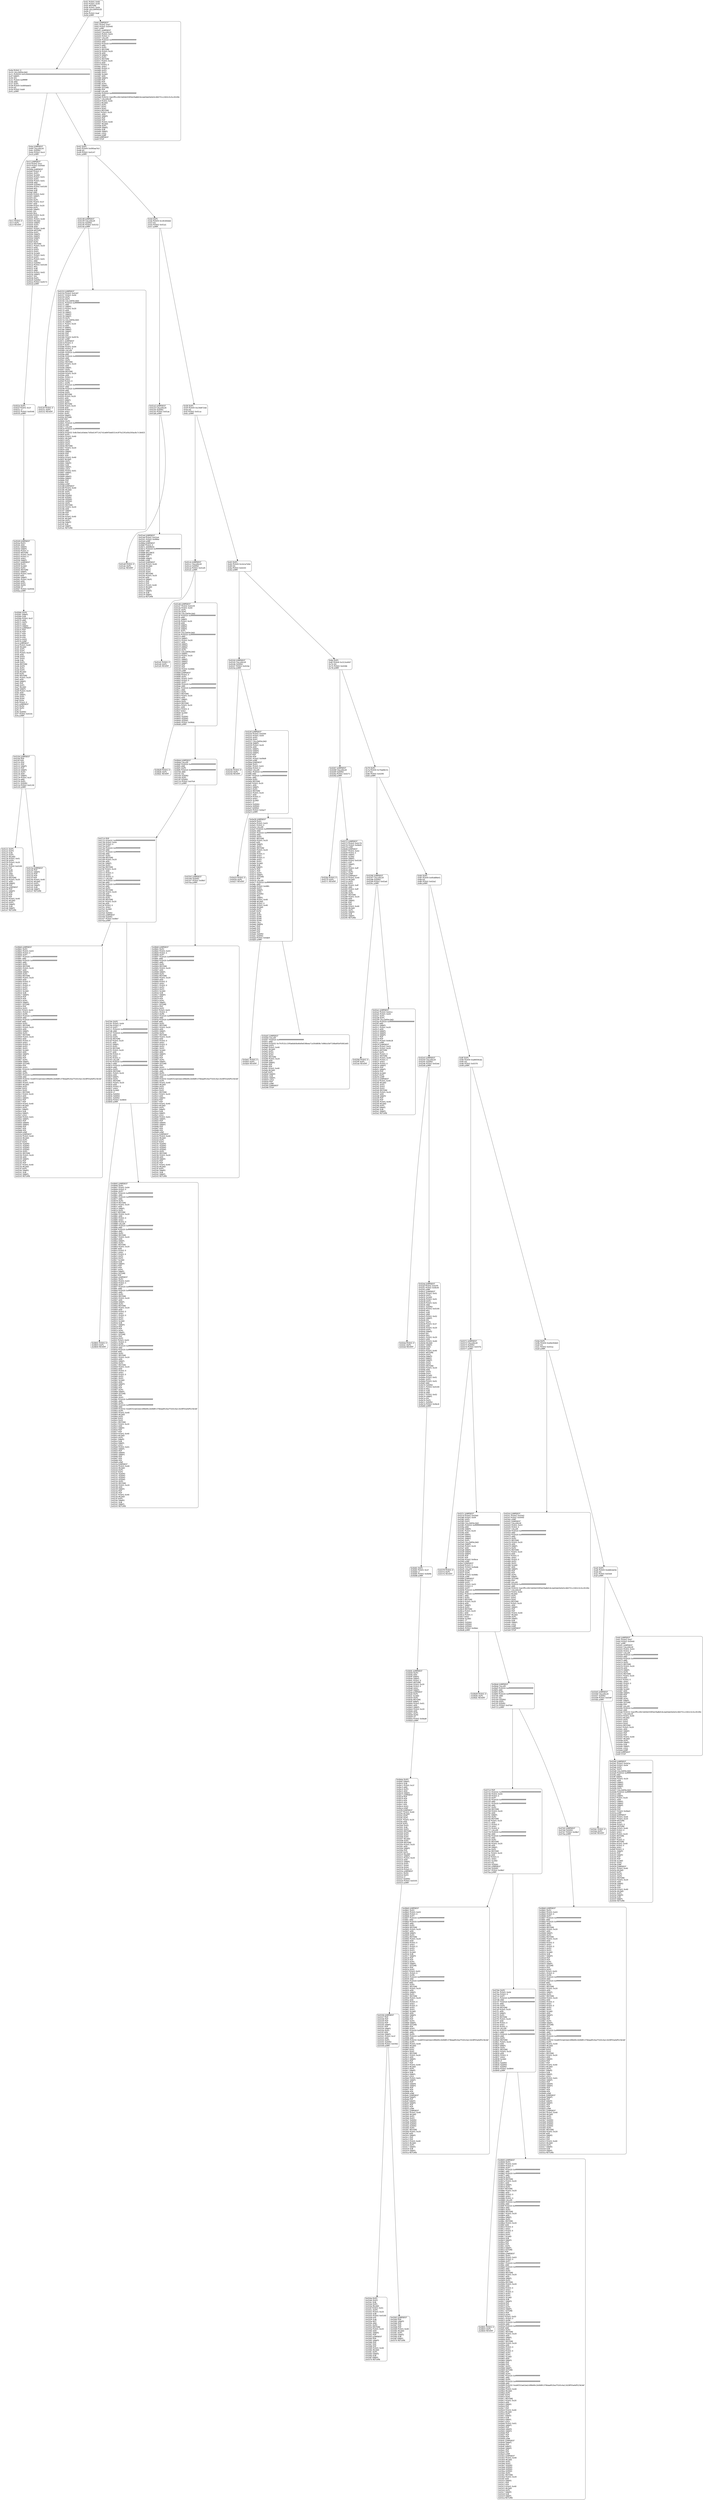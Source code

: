 digraph G {
    node [shape=box, style="rounded", fontname="Helvetica"];
    edge [fontname="Helvetica"];
    0 [ label = "0x01 PUSH1 0x60\l0x03 PUSH1 0x40\l0x05 MSTORE \l0x06 PUSH1 0x04\l0x08 CALLDATASIZE \l0x09 LT \l0x0a PUSH2 0xaf\l0x0d JUMPI \l" ]
    1 [ label = "0x0e PUSH1 0\l0x10 CALLDATALOAD \l0x11 PUSH29 0x0100000000000000000000000000000000000000000000000000000000\l0x2f SWAP1 \l0x30 DIV \l0x31 PUSH4 0xffffffff\l0x36 AND \l0x37 DUP1 \l0x38 PUSH4 0x06fdde03\l0x3d EQ \l0x3e PUSH2 0xb9\l0x41 JUMPI \l" ]
    2 [ label = "0xba JUMPDEST \l0xbb CALLVALUE \l0xbc ISZERO \l0xbd PUSH2 0xc4\l0xc0 JUMPI \l" ]
    3 [ label = "0xc1 PUSH1 0\l0xc3 DUP1 \l0xc4 REVERT \l" ]
    4 [ label = "0xc5 JUMPDEST \l0xc6 PUSH2 0xcc\l0xc9 PUSH2 0x04dd\l0xcc JUMP \l0x04de JUMPDEST \l0x04df PUSH1 0\l0x04e1 DUP1 \l0x04e2 SLOAD \l0x04e3 PUSH1 0x01\l0x04e5 DUP2 \l0x04e6 PUSH1 0x01\l0x04e8 AND \l0x04e9 ISZERO \l0x04ea PUSH2 0x0100\l0x04ed MUL \l0x04ee SUB \l0x04ef AND \l0x04f0 PUSH1 0x02\l0x04f2 SWAP1 \l0x04f3 DIV \l0x04f4 DUP1 \l0x04f5 PUSH1 0x1f\l0x04f7 ADD \l0x04f8 PUSH1 0x20\l0x04fa DUP1 \l0x04fb SWAP2 \l0x04fc DIV \l0x04fd MUL \l0x04fe PUSH1 0x20\l0x0500 ADD \l0x0501 PUSH1 0x40\l0x0503 MLOAD \l0x0504 SWAP1 \l0x0505 DUP2 \l0x0506 ADD \l0x0507 PUSH1 0x40\l0x0509 MSTORE \l0x050a DUP1 \l0x050b SWAP3 \l0x050c SWAP2 \l0x050d SWAP1 \l0x050e DUP2 \l0x050f DUP2 \l0x0510 MSTORE \l0x0511 PUSH1 0x20\l0x0513 ADD \l0x0514 DUP3 \l0x0515 DUP1 \l0x0516 SLOAD \l0x0517 PUSH1 0x01\l0x0519 DUP2 \l0x051a PUSH1 0x01\l0x051c AND \l0x051d ISZERO \l0x051e PUSH2 0x0100\l0x0521 MUL \l0x0522 SUB \l0x0523 AND \l0x0524 PUSH1 0x02\l0x0526 SWAP1 \l0x0527 DIV \l0x0528 DUP1 \l0x0529 ISZERO \l0x052a PUSH2 0x0573\l0x052d JUMPI \l" ]
    5 [ label = "0x052e DUP1 \l0x052f PUSH1 0x1f\l0x0531 LT \l0x0532 PUSH2 0x0548\l0x0535 JUMPI \l" ]
    6 [ label = "0x0549 JUMPDEST \l0x054a DUP3 \l0x054b ADD \l0x054c SWAP2 \l0x054d SWAP1 \l0x054e PUSH1 0\l0x0550 MSTORE \l0x0551 PUSH1 0x20\l0x0553 PUSH1 0\l0x0555 SHA3 \l0x0556 SWAP1 \l0x0557 JUMPDEST \l0x0558 DUP2 \l0x0559 SLOAD \l0x055a DUP2 \l0x055b MSTORE \l0x055c SWAP1 \l0x055d PUSH1 0x01\l0x055f ADD \l0x0560 SWAP1 \l0x0561 PUSH1 0x20\l0x0563 ADD \l0x0564 DUP1 \l0x0565 DUP4 \l0x0566 GT \l0x0567 PUSH2 0x0556\l0x056a JUMPI \l" ]
    7 [ label = "0x056b DUP3 \l0x056c SWAP1 \l0x056d SUB \l0x056e PUSH1 0x1f\l0x0570 AND \l0x0571 DUP3 \l0x0572 ADD \l0x0573 SWAP2 \l0x0574 JUMPDEST \l0x0575 POP \l0x0576 POP \l0x0577 POP \l0x0578 POP \l0x0579 POP \l0x057a DUP2 \l0x057b JUMP \l0xcd JUMPDEST \l0xce PUSH1 0x40\l0xd0 MLOAD \l0xd1 DUP1 \l0xd2 DUP1 \l0xd3 PUSH1 0x20\l0xd5 ADD \l0xd6 DUP3 \l0xd7 DUP2 \l0xd8 SUB \l0xd9 DUP3 \l0xda MSTORE \l0xdb DUP4 \l0xdc DUP2 \l0xdd DUP2 \l0xde MLOAD \l0xdf DUP2 \l0xe0 MSTORE \l0xe1 PUSH1 0x20\l0xe3 ADD \l0xe4 SWAP2 \l0xe5 POP \l0xe6 DUP1 \l0xe7 MLOAD \l0xe8 SWAP1 \l0xe9 PUSH1 0x20\l0xeb ADD \l0xec SWAP1 \l0xed DUP1 \l0xee DUP4 \l0xef DUP4 \l0xf0 PUSH1 0\l0xf2 JUMPDEST \l0xf3 DUP4 \l0xf4 DUP2 \l0xf5 LT \l0xf6 ISZERO \l0xf7 PUSH2 0x010c\l0xfa JUMPI \l" ]
    8 [ label = "0x010d JUMPDEST \l0x010e POP \l0x010f POP \l0x0110 POP \l0x0111 POP \l0x0112 SWAP1 \l0x0113 POP \l0x0114 SWAP1 \l0x0115 DUP2 \l0x0116 ADD \l0x0117 SWAP1 \l0x0118 PUSH1 0x1f\l0x011a AND \l0x011b DUP1 \l0x011c ISZERO \l0x011d PUSH2 0x0139\l0x0120 JUMPI \l" ]
    9 [ label = "0x0121 DUP1 \l0x0122 DUP3 \l0x0123 SUB \l0x0124 DUP1 \l0x0125 MLOAD \l0x0126 PUSH1 0x01\l0x0128 DUP4 \l0x0129 PUSH1 0x20\l0x012b SUB \l0x012c PUSH2 0x0100\l0x012f EXP \l0x0130 SUB \l0x0131 NOT \l0x0132 AND \l0x0133 DUP2 \l0x0134 MSTORE \l0x0135 PUSH1 0x20\l0x0137 ADD \l0x0138 SWAP2 \l0x0139 POP \l0x013a JUMPDEST \l0x013b POP \l0x013c SWAP3 \l0x013d POP \l0x013e POP \l0x013f POP \l0x0140 PUSH1 0x40\l0x0142 MLOAD \l0x0143 DUP1 \l0x0144 SWAP2 \l0x0145 SUB \l0x0146 SWAP1 \l0x0147 RETURN \l" ]
    10 [ label = "0x013a JUMPDEST \l0x013b POP \l0x013c SWAP3 \l0x013d POP \l0x013e POP \l0x013f POP \l0x0140 PUSH1 0x40\l0x0142 MLOAD \l0x0143 DUP1 \l0x0144 SWAP2 \l0x0145 SUB \l0x0146 SWAP1 \l0x0147 RETURN \l" ]
    11 [ label = "0x42 DUP1 \l0x43 PUSH4 0x095ea7b3\l0x48 EQ \l0x49 PUSH2 0x0147\l0x4c JUMPI \l" ]
    12 [ label = "0x0148 JUMPDEST \l0x0149 CALLVALUE \l0x014a ISZERO \l0x014b PUSH2 0x0152\l0x014e JUMPI \l" ]
    13 [ label = "0x014f PUSH1 0\l0x0151 DUP1 \l0x0152 REVERT \l" ]
    14 [ label = "0x0153 JUMPDEST \l0x0154 PUSH2 0x0187\l0x0157 PUSH1 0x04\l0x0159 DUP1 \l0x015a DUP1 \l0x015b CALLDATALOAD \l0x015c PUSH20 0xffffffffffffffffffffffffffffffffffffffff\l0x0171 AND \l0x0172 SWAP1 \l0x0173 PUSH1 0x20\l0x0175 ADD \l0x0176 SWAP1 \l0x0177 SWAP2 \l0x0178 SWAP1 \l0x0179 DUP1 \l0x017a CALLDATALOAD \l0x017b SWAP1 \l0x017c PUSH1 0x20\l0x017e ADD \l0x017f SWAP1 \l0x0180 SWAP2 \l0x0181 SWAP1 \l0x0182 POP \l0x0183 POP \l0x0184 PUSH2 0x057b\l0x0187 JUMP \l0x057c JUMPDEST \l0x057d PUSH1 0\l0x057f DUP2 \l0x0580 PUSH1 0x04\l0x0582 PUSH1 0\l0x0584 CALLER \l0x0585 PUSH20 0xffffffffffffffffffffffffffffffffffffffff\l0x059a AND \l0x059b PUSH20 0xffffffffffffffffffffffffffffffffffffffff\l0x05b0 AND \l0x05b1 DUP2 \l0x05b2 MSTORE \l0x05b3 PUSH1 0x20\l0x05b5 ADD \l0x05b6 SWAP1 \l0x05b7 DUP2 \l0x05b8 MSTORE \l0x05b9 PUSH1 0x20\l0x05bb ADD \l0x05bc PUSH1 0\l0x05be SHA3 \l0x05bf PUSH1 0\l0x05c1 DUP6 \l0x05c2 PUSH20 0xffffffffffffffffffffffffffffffffffffffff\l0x05d7 AND \l0x05d8 PUSH20 0xffffffffffffffffffffffffffffffffffffffff\l0x05ed AND \l0x05ee DUP2 \l0x05ef MSTORE \l0x05f0 PUSH1 0x20\l0x05f2 ADD \l0x05f3 SWAP1 \l0x05f4 DUP2 \l0x05f5 MSTORE \l0x05f6 PUSH1 0x20\l0x05f8 ADD \l0x05f9 PUSH1 0\l0x05fb SHA3 \l0x05fc DUP2 \l0x05fd SWAP1 \l0x05fe SSTORE \l0x05ff POP \l0x0600 DUP3 \l0x0601 PUSH20 0xffffffffffffffffffffffffffffffffffffffff\l0x0616 AND \l0x0617 CALLER \l0x0618 PUSH20 0xffffffffffffffffffffffffffffffffffffffff\l0x062d AND \l0x062e PUSH32 0x8c5be1e5ebec7d5bd14f71427d1e84f3dd0314c0f7b2291e5b200ac8c7c3b925\l0x064f DUP5 \l0x0650 PUSH1 0x40\l0x0652 MLOAD \l0x0653 DUP1 \l0x0654 DUP3 \l0x0655 DUP2 \l0x0656 MSTORE \l0x0657 PUSH1 0x20\l0x0659 ADD \l0x065a SWAP2 \l0x065b POP \l0x065c POP \l0x065d PUSH1 0x40\l0x065f MLOAD \l0x0660 DUP1 \l0x0661 SWAP2 \l0x0662 SUB \l0x0663 SWAP1 \l0x0664 LOG3 \l0x0665 PUSH1 0x01\l0x0667 SWAP1 \l0x0668 POP \l0x0669 SWAP3 \l0x066a SWAP2 \l0x066b POP \l0x066c POP \l0x066d JUMP \l0x0188 JUMPDEST \l0x0189 PUSH1 0x40\l0x018b MLOAD \l0x018c DUP1 \l0x018d DUP3 \l0x018e ISZERO \l0x018f ISZERO \l0x0190 ISZERO \l0x0191 ISZERO \l0x0192 DUP2 \l0x0193 MSTORE \l0x0194 PUSH1 0x20\l0x0196 ADD \l0x0197 SWAP2 \l0x0198 POP \l0x0199 POP \l0x019a PUSH1 0x40\l0x019c MLOAD \l0x019d DUP1 \l0x019e SWAP2 \l0x019f SUB \l0x01a0 SWAP1 \l0x01a1 RETURN \l" ]
    15 [ label = "0x4d DUP1 \l0x4e PUSH4 0x18160ddd\l0x53 EQ \l0x54 PUSH2 0x01a1\l0x57 JUMPI \l" ]
    16 [ label = "0x01a2 JUMPDEST \l0x01a3 CALLVALUE \l0x01a4 ISZERO \l0x01a5 PUSH2 0x01ac\l0x01a8 JUMPI \l" ]
    17 [ label = "0x01a9 PUSH1 0\l0x01ab DUP1 \l0x01ac REVERT \l" ]
    18 [ label = "0x01ad JUMPDEST \l0x01ae PUSH2 0x01b4\l0x01b1 PUSH2 0x066d\l0x01b4 JUMP \l0x066e JUMPDEST \l0x066f PUSH1 0\l0x0671 ADDRESS \l0x0672 PUSH20 0xffffffffffffffffffffffffffffffffffffffff\l0x0687 AND \l0x0688 BALANCE \l0x0689 SWAP1 \l0x068a POP \l0x068b SWAP1 \l0x068c JUMP \l0x01b5 JUMPDEST \l0x01b6 PUSH1 0x40\l0x01b8 MLOAD \l0x01b9 DUP1 \l0x01ba DUP3 \l0x01bb DUP2 \l0x01bc MSTORE \l0x01bd PUSH1 0x20\l0x01bf ADD \l0x01c0 SWAP2 \l0x01c1 POP \l0x01c2 POP \l0x01c3 PUSH1 0x40\l0x01c5 MLOAD \l0x01c6 DUP1 \l0x01c7 SWAP2 \l0x01c8 SUB \l0x01c9 SWAP1 \l0x01ca RETURN \l" ]
    19 [ label = "0x58 DUP1 \l0x59 PUSH4 0x23b872dd\l0x5e EQ \l0x5f PUSH2 0x01ca\l0x62 JUMPI \l" ]
    20 [ label = "0x01cb JUMPDEST \l0x01cc CALLVALUE \l0x01cd ISZERO \l0x01ce PUSH2 0x01d5\l0x01d1 JUMPI \l" ]
    21 [ label = "0x01d2 PUSH1 0\l0x01d4 DUP1 \l0x01d5 REVERT \l" ]
    22 [ label = "0x01d6 JUMPDEST \l0x01d7 PUSH2 0x0229\l0x01da PUSH1 0x04\l0x01dc DUP1 \l0x01dd DUP1 \l0x01de CALLDATALOAD \l0x01df PUSH20 0xffffffffffffffffffffffffffffffffffffffff\l0x01f4 AND \l0x01f5 SWAP1 \l0x01f6 PUSH1 0x20\l0x01f8 ADD \l0x01f9 SWAP1 \l0x01fa SWAP2 \l0x01fb SWAP1 \l0x01fc DUP1 \l0x01fd CALLDATALOAD \l0x01fe PUSH20 0xffffffffffffffffffffffffffffffffffffffff\l0x0213 AND \l0x0214 SWAP1 \l0x0215 PUSH1 0x20\l0x0217 ADD \l0x0218 SWAP1 \l0x0219 SWAP2 \l0x021a SWAP1 \l0x021b DUP1 \l0x021c CALLDATALOAD \l0x021d SWAP1 \l0x021e PUSH1 0x20\l0x0220 ADD \l0x0221 SWAP1 \l0x0222 SWAP2 \l0x0223 SWAP1 \l0x0224 POP \l0x0225 POP \l0x0226 PUSH2 0x068c\l0x0229 JUMP \l0x068d JUMPDEST \l0x068e PUSH1 0\l0x0690 DUP2 \l0x0691 PUSH1 0x03\l0x0693 PUSH1 0\l0x0695 DUP7 \l0x0696 PUSH20 0xffffffffffffffffffffffffffffffffffffffff\l0x06ab AND \l0x06ac PUSH20 0xffffffffffffffffffffffffffffffffffffffff\l0x06c1 AND \l0x06c2 DUP2 \l0x06c3 MSTORE \l0x06c4 PUSH1 0x20\l0x06c6 ADD \l0x06c7 SWAP1 \l0x06c8 DUP2 \l0x06c9 MSTORE \l0x06ca PUSH1 0x20\l0x06cc ADD \l0x06cd PUSH1 0\l0x06cf SHA3 \l0x06d0 SLOAD \l0x06d1 LT \l0x06d2 ISZERO \l0x06d3 ISZERO \l0x06d4 ISZERO \l0x06d5 PUSH2 0x06dc\l0x06d8 JUMPI \l" ]
    23 [ label = "0x06d9 PUSH1 0\l0x06db DUP1 \l0x06dc REVERT \l" ]
    24 [ label = "0x06dd JUMPDEST \l0x06de CALLER \l0x06df PUSH20 0xffffffffffffffffffffffffffffffffffffffff\l0x06f4 AND \l0x06f5 DUP5 \l0x06f6 PUSH20 0xffffffffffffffffffffffffffffffffffffffff\l0x070b AND \l0x070c EQ \l0x070d ISZERO \l0x070e DUP1 \l0x070f ISZERO \l0x0710 PUSH2 0x07b4\l0x0713 JUMPI \l" ]
    25 [ label = "0x0714 POP \l0x0715 PUSH32 0xffffffffffffffffffffffffffffffffffffffffffffffffffffffffffffffff\l0x0736 PUSH1 0x04\l0x0738 PUSH1 0\l0x073a DUP7 \l0x073b PUSH20 0xffffffffffffffffffffffffffffffffffffffff\l0x0750 AND \l0x0751 PUSH20 0xffffffffffffffffffffffffffffffffffffffff\l0x0766 AND \l0x0767 DUP2 \l0x0768 MSTORE \l0x0769 PUSH1 0x20\l0x076b ADD \l0x076c SWAP1 \l0x076d DUP2 \l0x076e MSTORE \l0x076f PUSH1 0x20\l0x0771 ADD \l0x0772 PUSH1 0\l0x0774 SHA3 \l0x0775 PUSH1 0\l0x0777 CALLER \l0x0778 PUSH20 0xffffffffffffffffffffffffffffffffffffffff\l0x078d AND \l0x078e PUSH20 0xffffffffffffffffffffffffffffffffffffffff\l0x07a3 AND \l0x07a4 DUP2 \l0x07a5 MSTORE \l0x07a6 PUSH1 0x20\l0x07a8 ADD \l0x07a9 SWAP1 \l0x07aa DUP2 \l0x07ab MSTORE \l0x07ac PUSH1 0x20\l0x07ae ADD \l0x07af PUSH1 0\l0x07b1 SHA3 \l0x07b2 SLOAD \l0x07b3 EQ \l0x07b4 ISZERO \l0x07b5 JUMPDEST \l0x07b6 ISZERO \l0x07b7 PUSH2 0x08cf\l0x07ba JUMPI \l" ]
    26 [ label = "0x08d0 JUMPDEST \l0x08d1 DUP2 \l0x08d2 PUSH1 0x03\l0x08d4 PUSH1 0\l0x08d6 DUP7 \l0x08d7 PUSH20 0xffffffffffffffffffffffffffffffffffffffff\l0x08ec AND \l0x08ed PUSH20 0xffffffffffffffffffffffffffffffffffffffff\l0x0902 AND \l0x0903 DUP2 \l0x0904 MSTORE \l0x0905 PUSH1 0x20\l0x0907 ADD \l0x0908 SWAP1 \l0x0909 DUP2 \l0x090a MSTORE \l0x090b PUSH1 0x20\l0x090d ADD \l0x090e PUSH1 0\l0x0910 SHA3 \l0x0911 PUSH1 0\l0x0913 DUP3 \l0x0914 DUP3 \l0x0915 SLOAD \l0x0916 SUB \l0x0917 SWAP3 \l0x0918 POP \l0x0919 POP \l0x091a DUP2 \l0x091b SWAP1 \l0x091c SSTORE \l0x091d POP \l0x091e DUP2 \l0x091f PUSH1 0x03\l0x0921 PUSH1 0\l0x0923 DUP6 \l0x0924 PUSH20 0xffffffffffffffffffffffffffffffffffffffff\l0x0939 AND \l0x093a PUSH20 0xffffffffffffffffffffffffffffffffffffffff\l0x094f AND \l0x0950 DUP2 \l0x0951 MSTORE \l0x0952 PUSH1 0x20\l0x0954 ADD \l0x0955 SWAP1 \l0x0956 DUP2 \l0x0957 MSTORE \l0x0958 PUSH1 0x20\l0x095a ADD \l0x095b PUSH1 0\l0x095d SHA3 \l0x095e PUSH1 0\l0x0960 DUP3 \l0x0961 DUP3 \l0x0962 SLOAD \l0x0963 ADD \l0x0964 SWAP3 \l0x0965 POP \l0x0966 POP \l0x0967 DUP2 \l0x0968 SWAP1 \l0x0969 SSTORE \l0x096a POP \l0x096b DUP3 \l0x096c PUSH20 0xffffffffffffffffffffffffffffffffffffffff\l0x0981 AND \l0x0982 DUP5 \l0x0983 PUSH20 0xffffffffffffffffffffffffffffffffffffffff\l0x0998 AND \l0x0999 PUSH32 0xddf252ad1be2c89b69c2b068fc378daa952ba7f163c4a11628f55a4df523b3ef\l0x09ba DUP5 \l0x09bb PUSH1 0x40\l0x09bd MLOAD \l0x09be DUP1 \l0x09bf DUP3 \l0x09c0 DUP2 \l0x09c1 MSTORE \l0x09c2 PUSH1 0x20\l0x09c4 ADD \l0x09c5 SWAP2 \l0x09c6 POP \l0x09c7 POP \l0x09c8 PUSH1 0x40\l0x09ca MLOAD \l0x09cb DUP1 \l0x09cc SWAP2 \l0x09cd SUB \l0x09ce SWAP1 \l0x09cf LOG3 \l0x09d0 PUSH1 0x01\l0x09d2 SWAP1 \l0x09d3 POP \l0x09d4 SWAP4 \l0x09d5 SWAP3 \l0x09d6 POP \l0x09d7 POP \l0x09d8 POP \l0x09d9 JUMP \l0x022a JUMPDEST \l0x022b PUSH1 0x40\l0x022d MLOAD \l0x022e DUP1 \l0x022f DUP3 \l0x0230 ISZERO \l0x0231 ISZERO \l0x0232 ISZERO \l0x0233 ISZERO \l0x0234 DUP2 \l0x0235 MSTORE \l0x0236 PUSH1 0x20\l0x0238 ADD \l0x0239 SWAP2 \l0x023a POP \l0x023b POP \l0x023c PUSH1 0x40\l0x023e MLOAD \l0x023f DUP1 \l0x0240 SWAP2 \l0x0241 SUB \l0x0242 SWAP1 \l0x0243 RETURN \l" ]
    27 [ label = "0x07bb DUP2 \l0x07bc PUSH1 0x04\l0x07be PUSH1 0\l0x07c0 DUP7 \l0x07c1 PUSH20 0xffffffffffffffffffffffffffffffffffffffff\l0x07d6 AND \l0x07d7 PUSH20 0xffffffffffffffffffffffffffffffffffffffff\l0x07ec AND \l0x07ed DUP2 \l0x07ee MSTORE \l0x07ef PUSH1 0x20\l0x07f1 ADD \l0x07f2 SWAP1 \l0x07f3 DUP2 \l0x07f4 MSTORE \l0x07f5 PUSH1 0x20\l0x07f7 ADD \l0x07f8 PUSH1 0\l0x07fa SHA3 \l0x07fb PUSH1 0\l0x07fd CALLER \l0x07fe PUSH20 0xffffffffffffffffffffffffffffffffffffffff\l0x0813 AND \l0x0814 PUSH20 0xffffffffffffffffffffffffffffffffffffffff\l0x0829 AND \l0x082a DUP2 \l0x082b MSTORE \l0x082c PUSH1 0x20\l0x082e ADD \l0x082f SWAP1 \l0x0830 DUP2 \l0x0831 MSTORE \l0x0832 PUSH1 0x20\l0x0834 ADD \l0x0835 PUSH1 0\l0x0837 SHA3 \l0x0838 SLOAD \l0x0839 LT \l0x083a ISZERO \l0x083b ISZERO \l0x083c ISZERO \l0x083d PUSH2 0x0844\l0x0840 JUMPI \l" ]
    28 [ label = "0x0841 PUSH1 0\l0x0843 DUP1 \l0x0844 REVERT \l" ]
    29 [ label = "0x0845 JUMPDEST \l0x0846 DUP2 \l0x0847 PUSH1 0x04\l0x0849 PUSH1 0\l0x084b DUP7 \l0x084c PUSH20 0xffffffffffffffffffffffffffffffffffffffff\l0x0861 AND \l0x0862 PUSH20 0xffffffffffffffffffffffffffffffffffffffff\l0x0877 AND \l0x0878 DUP2 \l0x0879 MSTORE \l0x087a PUSH1 0x20\l0x087c ADD \l0x087d SWAP1 \l0x087e DUP2 \l0x087f MSTORE \l0x0880 PUSH1 0x20\l0x0882 ADD \l0x0883 PUSH1 0\l0x0885 SHA3 \l0x0886 PUSH1 0\l0x0888 CALLER \l0x0889 PUSH20 0xffffffffffffffffffffffffffffffffffffffff\l0x089e AND \l0x089f PUSH20 0xffffffffffffffffffffffffffffffffffffffff\l0x08b4 AND \l0x08b5 DUP2 \l0x08b6 MSTORE \l0x08b7 PUSH1 0x20\l0x08b9 ADD \l0x08ba SWAP1 \l0x08bb DUP2 \l0x08bc MSTORE \l0x08bd PUSH1 0x20\l0x08bf ADD \l0x08c0 PUSH1 0\l0x08c2 SHA3 \l0x08c3 PUSH1 0\l0x08c5 DUP3 \l0x08c6 DUP3 \l0x08c7 SLOAD \l0x08c8 SUB \l0x08c9 SWAP3 \l0x08ca POP \l0x08cb POP \l0x08cc DUP2 \l0x08cd SWAP1 \l0x08ce SSTORE \l0x08cf POP \l0x08d0 JUMPDEST \l0x08d1 DUP2 \l0x08d2 PUSH1 0x03\l0x08d4 PUSH1 0\l0x08d6 DUP7 \l0x08d7 PUSH20 0xffffffffffffffffffffffffffffffffffffffff\l0x08ec AND \l0x08ed PUSH20 0xffffffffffffffffffffffffffffffffffffffff\l0x0902 AND \l0x0903 DUP2 \l0x0904 MSTORE \l0x0905 PUSH1 0x20\l0x0907 ADD \l0x0908 SWAP1 \l0x0909 DUP2 \l0x090a MSTORE \l0x090b PUSH1 0x20\l0x090d ADD \l0x090e PUSH1 0\l0x0910 SHA3 \l0x0911 PUSH1 0\l0x0913 DUP3 \l0x0914 DUP3 \l0x0915 SLOAD \l0x0916 SUB \l0x0917 SWAP3 \l0x0918 POP \l0x0919 POP \l0x091a DUP2 \l0x091b SWAP1 \l0x091c SSTORE \l0x091d POP \l0x091e DUP2 \l0x091f PUSH1 0x03\l0x0921 PUSH1 0\l0x0923 DUP6 \l0x0924 PUSH20 0xffffffffffffffffffffffffffffffffffffffff\l0x0939 AND \l0x093a PUSH20 0xffffffffffffffffffffffffffffffffffffffff\l0x094f AND \l0x0950 DUP2 \l0x0951 MSTORE \l0x0952 PUSH1 0x20\l0x0954 ADD \l0x0955 SWAP1 \l0x0956 DUP2 \l0x0957 MSTORE \l0x0958 PUSH1 0x20\l0x095a ADD \l0x095b PUSH1 0\l0x095d SHA3 \l0x095e PUSH1 0\l0x0960 DUP3 \l0x0961 DUP3 \l0x0962 SLOAD \l0x0963 ADD \l0x0964 SWAP3 \l0x0965 POP \l0x0966 POP \l0x0967 DUP2 \l0x0968 SWAP1 \l0x0969 SSTORE \l0x096a POP \l0x096b DUP3 \l0x096c PUSH20 0xffffffffffffffffffffffffffffffffffffffff\l0x0981 AND \l0x0982 DUP5 \l0x0983 PUSH20 0xffffffffffffffffffffffffffffffffffffffff\l0x0998 AND \l0x0999 PUSH32 0xddf252ad1be2c89b69c2b068fc378daa952ba7f163c4a11628f55a4df523b3ef\l0x09ba DUP5 \l0x09bb PUSH1 0x40\l0x09bd MLOAD \l0x09be DUP1 \l0x09bf DUP3 \l0x09c0 DUP2 \l0x09c1 MSTORE \l0x09c2 PUSH1 0x20\l0x09c4 ADD \l0x09c5 SWAP2 \l0x09c6 POP \l0x09c7 POP \l0x09c8 PUSH1 0x40\l0x09ca MLOAD \l0x09cb DUP1 \l0x09cc SWAP2 \l0x09cd SUB \l0x09ce SWAP1 \l0x09cf LOG3 \l0x09d0 PUSH1 0x01\l0x09d2 SWAP1 \l0x09d3 POP \l0x09d4 SWAP4 \l0x09d5 SWAP3 \l0x09d6 POP \l0x09d7 POP \l0x09d8 POP \l0x09d9 JUMP \l0x022a JUMPDEST \l0x022b PUSH1 0x40\l0x022d MLOAD \l0x022e DUP1 \l0x022f DUP3 \l0x0230 ISZERO \l0x0231 ISZERO \l0x0232 ISZERO \l0x0233 ISZERO \l0x0234 DUP2 \l0x0235 MSTORE \l0x0236 PUSH1 0x20\l0x0238 ADD \l0x0239 SWAP2 \l0x023a POP \l0x023b POP \l0x023c PUSH1 0x40\l0x023e MLOAD \l0x023f DUP1 \l0x0240 SWAP2 \l0x0241 SUB \l0x0242 SWAP1 \l0x0243 RETURN \l" ]
    30 [ label = "0x07b5 JUMPDEST \l0x07b6 ISZERO \l0x07b7 PUSH2 0x08cf\l0x07ba JUMPI \l" ]
    31 [ label = "0x08d0 JUMPDEST \l0x08d1 DUP2 \l0x08d2 PUSH1 0x03\l0x08d4 PUSH1 0\l0x08d6 DUP7 \l0x08d7 PUSH20 0xffffffffffffffffffffffffffffffffffffffff\l0x08ec AND \l0x08ed PUSH20 0xffffffffffffffffffffffffffffffffffffffff\l0x0902 AND \l0x0903 DUP2 \l0x0904 MSTORE \l0x0905 PUSH1 0x20\l0x0907 ADD \l0x0908 SWAP1 \l0x0909 DUP2 \l0x090a MSTORE \l0x090b PUSH1 0x20\l0x090d ADD \l0x090e PUSH1 0\l0x0910 SHA3 \l0x0911 PUSH1 0\l0x0913 DUP3 \l0x0914 DUP3 \l0x0915 SLOAD \l0x0916 SUB \l0x0917 SWAP3 \l0x0918 POP \l0x0919 POP \l0x091a DUP2 \l0x091b SWAP1 \l0x091c SSTORE \l0x091d POP \l0x091e DUP2 \l0x091f PUSH1 0x03\l0x0921 PUSH1 0\l0x0923 DUP6 \l0x0924 PUSH20 0xffffffffffffffffffffffffffffffffffffffff\l0x0939 AND \l0x093a PUSH20 0xffffffffffffffffffffffffffffffffffffffff\l0x094f AND \l0x0950 DUP2 \l0x0951 MSTORE \l0x0952 PUSH1 0x20\l0x0954 ADD \l0x0955 SWAP1 \l0x0956 DUP2 \l0x0957 MSTORE \l0x0958 PUSH1 0x20\l0x095a ADD \l0x095b PUSH1 0\l0x095d SHA3 \l0x095e PUSH1 0\l0x0960 DUP3 \l0x0961 DUP3 \l0x0962 SLOAD \l0x0963 ADD \l0x0964 SWAP3 \l0x0965 POP \l0x0966 POP \l0x0967 DUP2 \l0x0968 SWAP1 \l0x0969 SSTORE \l0x096a POP \l0x096b DUP3 \l0x096c PUSH20 0xffffffffffffffffffffffffffffffffffffffff\l0x0981 AND \l0x0982 DUP5 \l0x0983 PUSH20 0xffffffffffffffffffffffffffffffffffffffff\l0x0998 AND \l0x0999 PUSH32 0xddf252ad1be2c89b69c2b068fc378daa952ba7f163c4a11628f55a4df523b3ef\l0x09ba DUP5 \l0x09bb PUSH1 0x40\l0x09bd MLOAD \l0x09be DUP1 \l0x09bf DUP3 \l0x09c0 DUP2 \l0x09c1 MSTORE \l0x09c2 PUSH1 0x20\l0x09c4 ADD \l0x09c5 SWAP2 \l0x09c6 POP \l0x09c7 POP \l0x09c8 PUSH1 0x40\l0x09ca MLOAD \l0x09cb DUP1 \l0x09cc SWAP2 \l0x09cd SUB \l0x09ce SWAP1 \l0x09cf LOG3 \l0x09d0 PUSH1 0x01\l0x09d2 SWAP1 \l0x09d3 POP \l0x09d4 SWAP4 \l0x09d5 SWAP3 \l0x09d6 POP \l0x09d7 POP \l0x09d8 POP \l0x09d9 JUMP \l0x022a JUMPDEST \l0x022b PUSH1 0x40\l0x022d MLOAD \l0x022e DUP1 \l0x022f DUP3 \l0x0230 ISZERO \l0x0231 ISZERO \l0x0232 ISZERO \l0x0233 ISZERO \l0x0234 DUP2 \l0x0235 MSTORE \l0x0236 PUSH1 0x20\l0x0238 ADD \l0x0239 SWAP2 \l0x023a POP \l0x023b POP \l0x023c PUSH1 0x40\l0x023e MLOAD \l0x023f DUP1 \l0x0240 SWAP2 \l0x0241 SUB \l0x0242 SWAP1 \l0x0243 RETURN \l" ]
    32 [ label = "0x63 DUP1 \l0x64 PUSH4 0x2e1a7d4d\l0x69 EQ \l0x6a PUSH2 0x0243\l0x6d JUMPI \l" ]
    33 [ label = "0x0244 JUMPDEST \l0x0245 CALLVALUE \l0x0246 ISZERO \l0x0247 PUSH2 0x024e\l0x024a JUMPI \l" ]
    34 [ label = "0x024b PUSH1 0\l0x024d DUP1 \l0x024e REVERT \l" ]
    35 [ label = "0x024f JUMPDEST \l0x0250 PUSH2 0x0264\l0x0253 PUSH1 0x04\l0x0255 DUP1 \l0x0256 DUP1 \l0x0257 CALLDATALOAD \l0x0258 SWAP1 \l0x0259 PUSH1 0x20\l0x025b ADD \l0x025c SWAP1 \l0x025d SWAP2 \l0x025e SWAP1 \l0x025f POP \l0x0260 POP \l0x0261 PUSH2 0x09d9\l0x0264 JUMP \l0x09da JUMPDEST \l0x09db DUP1 \l0x09dc PUSH1 0x03\l0x09de PUSH1 0\l0x09e0 CALLER \l0x09e1 PUSH20 0xffffffffffffffffffffffffffffffffffffffff\l0x09f6 AND \l0x09f7 PUSH20 0xffffffffffffffffffffffffffffffffffffffff\l0x0a0c AND \l0x0a0d DUP2 \l0x0a0e MSTORE \l0x0a0f PUSH1 0x20\l0x0a11 ADD \l0x0a12 SWAP1 \l0x0a13 DUP2 \l0x0a14 MSTORE \l0x0a15 PUSH1 0x20\l0x0a17 ADD \l0x0a18 PUSH1 0\l0x0a1a SHA3 \l0x0a1b SLOAD \l0x0a1c LT \l0x0a1d ISZERO \l0x0a1e ISZERO \l0x0a1f ISZERO \l0x0a20 PUSH2 0x0a27\l0x0a23 JUMPI \l" ]
    36 [ label = "0x0a24 PUSH1 0\l0x0a26 DUP1 \l0x0a27 REVERT \l" ]
    37 [ label = "0x0a28 JUMPDEST \l0x0a29 DUP1 \l0x0a2a PUSH1 0x03\l0x0a2c PUSH1 0\l0x0a2e CALLER \l0x0a2f PUSH20 0xffffffffffffffffffffffffffffffffffffffff\l0x0a44 AND \l0x0a45 PUSH20 0xffffffffffffffffffffffffffffffffffffffff\l0x0a5a AND \l0x0a5b DUP2 \l0x0a5c MSTORE \l0x0a5d PUSH1 0x20\l0x0a5f ADD \l0x0a60 SWAP1 \l0x0a61 DUP2 \l0x0a62 MSTORE \l0x0a63 PUSH1 0x20\l0x0a65 ADD \l0x0a66 PUSH1 0\l0x0a68 SHA3 \l0x0a69 PUSH1 0\l0x0a6b DUP3 \l0x0a6c DUP3 \l0x0a6d SLOAD \l0x0a6e SUB \l0x0a6f SWAP3 \l0x0a70 POP \l0x0a71 POP \l0x0a72 DUP2 \l0x0a73 SWAP1 \l0x0a74 SSTORE \l0x0a75 POP \l0x0a76 CALLER \l0x0a77 PUSH20 0xffffffffffffffffffffffffffffffffffffffff\l0x0a8c AND \l0x0a8d PUSH2 0x08fc\l0x0a90 DUP3 \l0x0a91 SWAP1 \l0x0a92 DUP2 \l0x0a93 ISZERO \l0x0a94 MUL \l0x0a95 SWAP1 \l0x0a96 PUSH1 0x40\l0x0a98 MLOAD \l0x0a99 PUSH1 0\l0x0a9b PUSH1 0x40\l0x0a9d MLOAD \l0x0a9e DUP1 \l0x0a9f DUP4 \l0x0aa0 SUB \l0x0aa1 DUP2 \l0x0aa2 DUP6 \l0x0aa3 DUP9 \l0x0aa4 DUP9 \l0x0aa5 CALL \l0x0aa6 SWAP4 \l0x0aa7 POP \l0x0aa8 POP \l0x0aa9 POP \l0x0aaa POP \l0x0aab ISZERO \l0x0aac ISZERO \l0x0aad PUSH2 0x0ab4\l0x0ab0 JUMPI \l" ]
    38 [ label = "0x0ab1 PUSH1 0\l0x0ab3 DUP1 \l0x0ab4 REVERT \l" ]
    39 [ label = "0x0ab5 JUMPDEST \l0x0ab6 CALLER \l0x0ab7 PUSH20 0xffffffffffffffffffffffffffffffffffffffff\l0x0acc AND \l0x0acd PUSH32 0x7fcf532c15f0a6db0bd6d0e038bea71d30d808c7d98cb3bf7268a95bf5081b65\l0x0aee DUP3 \l0x0aef PUSH1 0x40\l0x0af1 MLOAD \l0x0af2 DUP1 \l0x0af3 DUP3 \l0x0af4 DUP2 \l0x0af5 MSTORE \l0x0af6 PUSH1 0x20\l0x0af8 ADD \l0x0af9 SWAP2 \l0x0afa POP \l0x0afb POP \l0x0afc PUSH1 0x40\l0x0afe MLOAD \l0x0aff DUP1 \l0x0b00 SWAP2 \l0x0b01 SUB \l0x0b02 SWAP1 \l0x0b03 LOG2 \l0x0b04 POP \l0x0b05 JUMP \l0x0265 JUMPDEST \l0x0266 STOP \l" ]
    40 [ label = "0x6e DUP1 \l0x6f PUSH4 0x313ce567\l0x74 EQ \l0x75 PUSH2 0x0266\l0x78 JUMPI \l" ]
    41 [ label = "0x0267 JUMPDEST \l0x0268 CALLVALUE \l0x0269 ISZERO \l0x026a PUSH2 0x0271\l0x026d JUMPI \l" ]
    42 [ label = "0x026e PUSH1 0\l0x0270 DUP1 \l0x0271 REVERT \l" ]
    43 [ label = "0x0272 JUMPDEST \l0x0273 PUSH2 0x0279\l0x0276 PUSH2 0x0b05\l0x0279 JUMP \l0x0b06 JUMPDEST \l0x0b07 PUSH1 0x02\l0x0b09 PUSH1 0\l0x0b0b SWAP1 \l0x0b0c SLOAD \l0x0b0d SWAP1 \l0x0b0e PUSH2 0x0100\l0x0b11 EXP \l0x0b12 SWAP1 \l0x0b13 DIV \l0x0b14 PUSH1 0xff\l0x0b16 AND \l0x0b17 DUP2 \l0x0b18 JUMP \l0x027a JUMPDEST \l0x027b PUSH1 0x40\l0x027d MLOAD \l0x027e DUP1 \l0x027f DUP3 \l0x0280 PUSH1 0xff\l0x0282 AND \l0x0283 PUSH1 0xff\l0x0285 AND \l0x0286 DUP2 \l0x0287 MSTORE \l0x0288 PUSH1 0x20\l0x028a ADD \l0x028b SWAP2 \l0x028c POP \l0x028d POP \l0x028e PUSH1 0x40\l0x0290 MLOAD \l0x0291 DUP1 \l0x0292 SWAP2 \l0x0293 SUB \l0x0294 SWAP1 \l0x0295 RETURN \l" ]
    44 [ label = "0x79 DUP1 \l0x7a PUSH4 0x70a08231\l0x7f EQ \l0x80 PUSH2 0x0295\l0x83 JUMPI \l" ]
    45 [ label = "0x0296 JUMPDEST \l0x0297 CALLVALUE \l0x0298 ISZERO \l0x0299 PUSH2 0x02a0\l0x029c JUMPI \l" ]
    46 [ label = "0x029d PUSH1 0\l0x029f DUP1 \l0x02a0 REVERT \l" ]
    47 [ label = "0x02a1 JUMPDEST \l0x02a2 PUSH2 0x02cc\l0x02a5 PUSH1 0x04\l0x02a7 DUP1 \l0x02a8 DUP1 \l0x02a9 CALLDATALOAD \l0x02aa PUSH20 0xffffffffffffffffffffffffffffffffffffffff\l0x02bf AND \l0x02c0 SWAP1 \l0x02c1 PUSH1 0x20\l0x02c3 ADD \l0x02c4 SWAP1 \l0x02c5 SWAP2 \l0x02c6 SWAP1 \l0x02c7 POP \l0x02c8 POP \l0x02c9 PUSH2 0x0b18\l0x02cc JUMP \l0x0b19 JUMPDEST \l0x0b1a PUSH1 0x03\l0x0b1c PUSH1 0x20\l0x0b1e MSTORE \l0x0b1f DUP1 \l0x0b20 PUSH1 0\l0x0b22 MSTORE \l0x0b23 PUSH1 0x40\l0x0b25 PUSH1 0\l0x0b27 SHA3 \l0x0b28 PUSH1 0\l0x0b2a SWAP2 \l0x0b2b POP \l0x0b2c SWAP1 \l0x0b2d POP \l0x0b2e SLOAD \l0x0b2f DUP2 \l0x0b30 JUMP \l0x02cd JUMPDEST \l0x02ce PUSH1 0x40\l0x02d0 MLOAD \l0x02d1 DUP1 \l0x02d2 DUP3 \l0x02d3 DUP2 \l0x02d4 MSTORE \l0x02d5 PUSH1 0x20\l0x02d7 ADD \l0x02d8 SWAP2 \l0x02d9 POP \l0x02da POP \l0x02db PUSH1 0x40\l0x02dd MLOAD \l0x02de DUP1 \l0x02df SWAP2 \l0x02e0 SUB \l0x02e1 SWAP1 \l0x02e2 RETURN \l" ]
    48 [ label = "0x84 DUP1 \l0x85 PUSH4 0x95d89b41\l0x8a EQ \l0x8b PUSH2 0x02e2\l0x8e JUMPI \l" ]
    49 [ label = "0x02e3 JUMPDEST \l0x02e4 CALLVALUE \l0x02e5 ISZERO \l0x02e6 PUSH2 0x02ed\l0x02e9 JUMPI \l" ]
    50 [ label = "0x02ea PUSH1 0\l0x02ec DUP1 \l0x02ed REVERT \l" ]
    51 [ label = "0x02ee JUMPDEST \l0x02ef PUSH2 0x02f5\l0x02f2 PUSH2 0x0b30\l0x02f5 JUMP \l0x0b31 JUMPDEST \l0x0b32 PUSH1 0x01\l0x0b34 DUP1 \l0x0b35 SLOAD \l0x0b36 PUSH1 0x01\l0x0b38 DUP2 \l0x0b39 PUSH1 0x01\l0x0b3b AND \l0x0b3c ISZERO \l0x0b3d PUSH2 0x0100\l0x0b40 MUL \l0x0b41 SUB \l0x0b42 AND \l0x0b43 PUSH1 0x02\l0x0b45 SWAP1 \l0x0b46 DIV \l0x0b47 DUP1 \l0x0b48 PUSH1 0x1f\l0x0b4a ADD \l0x0b4b PUSH1 0x20\l0x0b4d DUP1 \l0x0b4e SWAP2 \l0x0b4f DIV \l0x0b50 MUL \l0x0b51 PUSH1 0x20\l0x0b53 ADD \l0x0b54 PUSH1 0x40\l0x0b56 MLOAD \l0x0b57 SWAP1 \l0x0b58 DUP2 \l0x0b59 ADD \l0x0b5a PUSH1 0x40\l0x0b5c MSTORE \l0x0b5d DUP1 \l0x0b5e SWAP3 \l0x0b5f SWAP2 \l0x0b60 SWAP1 \l0x0b61 DUP2 \l0x0b62 DUP2 \l0x0b63 MSTORE \l0x0b64 PUSH1 0x20\l0x0b66 ADD \l0x0b67 DUP3 \l0x0b68 DUP1 \l0x0b69 SLOAD \l0x0b6a PUSH1 0x01\l0x0b6c DUP2 \l0x0b6d PUSH1 0x01\l0x0b6f AND \l0x0b70 ISZERO \l0x0b71 PUSH2 0x0100\l0x0b74 MUL \l0x0b75 SUB \l0x0b76 AND \l0x0b77 PUSH1 0x02\l0x0b79 SWAP1 \l0x0b7a DIV \l0x0b7b DUP1 \l0x0b7c ISZERO \l0x0b7d PUSH2 0x0bc6\l0x0b80 JUMPI \l" ]
    52 [ label = "0x0b81 DUP1 \l0x0b82 PUSH1 0x1f\l0x0b84 LT \l0x0b85 PUSH2 0x0b9b\l0x0b88 JUMPI \l" ]
    53 [ label = "0x0b9c JUMPDEST \l0x0b9d DUP3 \l0x0b9e ADD \l0x0b9f SWAP2 \l0x0ba0 SWAP1 \l0x0ba1 PUSH1 0\l0x0ba3 MSTORE \l0x0ba4 PUSH1 0x20\l0x0ba6 PUSH1 0\l0x0ba8 SHA3 \l0x0ba9 SWAP1 \l0x0baa JUMPDEST \l0x0bab DUP2 \l0x0bac SLOAD \l0x0bad DUP2 \l0x0bae MSTORE \l0x0baf SWAP1 \l0x0bb0 PUSH1 0x01\l0x0bb2 ADD \l0x0bb3 SWAP1 \l0x0bb4 PUSH1 0x20\l0x0bb6 ADD \l0x0bb7 DUP1 \l0x0bb8 DUP4 \l0x0bb9 GT \l0x0bba PUSH2 0x0ba9\l0x0bbd JUMPI \l" ]
    54 [ label = "0x0bbe DUP3 \l0x0bbf SWAP1 \l0x0bc0 SUB \l0x0bc1 PUSH1 0x1f\l0x0bc3 AND \l0x0bc4 DUP3 \l0x0bc5 ADD \l0x0bc6 SWAP2 \l0x0bc7 JUMPDEST \l0x0bc8 POP \l0x0bc9 POP \l0x0bca POP \l0x0bcb POP \l0x0bcc POP \l0x0bcd DUP2 \l0x0bce JUMP \l0x02f6 JUMPDEST \l0x02f7 PUSH1 0x40\l0x02f9 MLOAD \l0x02fa DUP1 \l0x02fb DUP1 \l0x02fc PUSH1 0x20\l0x02fe ADD \l0x02ff DUP3 \l0x0300 DUP2 \l0x0301 SUB \l0x0302 DUP3 \l0x0303 MSTORE \l0x0304 DUP4 \l0x0305 DUP2 \l0x0306 DUP2 \l0x0307 MLOAD \l0x0308 DUP2 \l0x0309 MSTORE \l0x030a PUSH1 0x20\l0x030c ADD \l0x030d SWAP2 \l0x030e POP \l0x030f DUP1 \l0x0310 MLOAD \l0x0311 SWAP1 \l0x0312 PUSH1 0x20\l0x0314 ADD \l0x0315 SWAP1 \l0x0316 DUP1 \l0x0317 DUP4 \l0x0318 DUP4 \l0x0319 PUSH1 0\l0x031b JUMPDEST \l0x031c DUP4 \l0x031d DUP2 \l0x031e LT \l0x031f ISZERO \l0x0320 PUSH2 0x0335\l0x0323 JUMPI \l" ]
    55 [ label = "0x0336 JUMPDEST \l0x0337 POP \l0x0338 POP \l0x0339 POP \l0x033a POP \l0x033b SWAP1 \l0x033c POP \l0x033d SWAP1 \l0x033e DUP2 \l0x033f ADD \l0x0340 SWAP1 \l0x0341 PUSH1 0x1f\l0x0343 AND \l0x0344 DUP1 \l0x0345 ISZERO \l0x0346 PUSH2 0x0362\l0x0349 JUMPI \l" ]
    56 [ label = "0x034a DUP1 \l0x034b DUP3 \l0x034c SUB \l0x034d DUP1 \l0x034e MLOAD \l0x034f PUSH1 0x01\l0x0351 DUP4 \l0x0352 PUSH1 0x20\l0x0354 SUB \l0x0355 PUSH2 0x0100\l0x0358 EXP \l0x0359 SUB \l0x035a NOT \l0x035b AND \l0x035c DUP2 \l0x035d MSTORE \l0x035e PUSH1 0x20\l0x0360 ADD \l0x0361 SWAP2 \l0x0362 POP \l0x0363 JUMPDEST \l0x0364 POP \l0x0365 SWAP3 \l0x0366 POP \l0x0367 POP \l0x0368 POP \l0x0369 PUSH1 0x40\l0x036b MLOAD \l0x036c DUP1 \l0x036d SWAP2 \l0x036e SUB \l0x036f SWAP1 \l0x0370 RETURN \l" ]
    57 [ label = "0x0363 JUMPDEST \l0x0364 POP \l0x0365 SWAP3 \l0x0366 POP \l0x0367 POP \l0x0368 POP \l0x0369 PUSH1 0x40\l0x036b MLOAD \l0x036c DUP1 \l0x036d SWAP2 \l0x036e SUB \l0x036f SWAP1 \l0x0370 RETURN \l" ]
    58 [ label = "0x8f DUP1 \l0x90 PUSH4 0xa9059cbb\l0x95 EQ \l0x96 PUSH2 0x0370\l0x99 JUMPI \l" ]
    59 [ label = "0x0371 JUMPDEST \l0x0372 CALLVALUE \l0x0373 ISZERO \l0x0374 PUSH2 0x037b\l0x0377 JUMPI \l" ]
    60 [ label = "0x0378 PUSH1 0\l0x037a DUP1 \l0x037b REVERT \l" ]
    61 [ label = "0x037c JUMPDEST \l0x037d PUSH2 0x03b0\l0x0380 PUSH1 0x04\l0x0382 DUP1 \l0x0383 DUP1 \l0x0384 CALLDATALOAD \l0x0385 PUSH20 0xffffffffffffffffffffffffffffffffffffffff\l0x039a AND \l0x039b SWAP1 \l0x039c PUSH1 0x20\l0x039e ADD \l0x039f SWAP1 \l0x03a0 SWAP2 \l0x03a1 SWAP1 \l0x03a2 DUP1 \l0x03a3 CALLDATALOAD \l0x03a4 SWAP1 \l0x03a5 PUSH1 0x20\l0x03a7 ADD \l0x03a8 SWAP1 \l0x03a9 SWAP2 \l0x03aa SWAP1 \l0x03ab POP \l0x03ac POP \l0x03ad PUSH2 0x0bce\l0x03b0 JUMP \l0x0bcf JUMPDEST \l0x0bd0 PUSH1 0\l0x0bd2 PUSH2 0x0bdb\l0x0bd5 CALLER \l0x0bd6 DUP5 \l0x0bd7 DUP5 \l0x0bd8 PUSH2 0x068c\l0x0bdb JUMP \l0x068d JUMPDEST \l0x068e PUSH1 0\l0x0690 DUP2 \l0x0691 PUSH1 0x03\l0x0693 PUSH1 0\l0x0695 DUP7 \l0x0696 PUSH20 0xffffffffffffffffffffffffffffffffffffffff\l0x06ab AND \l0x06ac PUSH20 0xffffffffffffffffffffffffffffffffffffffff\l0x06c1 AND \l0x06c2 DUP2 \l0x06c3 MSTORE \l0x06c4 PUSH1 0x20\l0x06c6 ADD \l0x06c7 SWAP1 \l0x06c8 DUP2 \l0x06c9 MSTORE \l0x06ca PUSH1 0x20\l0x06cc ADD \l0x06cd PUSH1 0\l0x06cf SHA3 \l0x06d0 SLOAD \l0x06d1 LT \l0x06d2 ISZERO \l0x06d3 ISZERO \l0x06d4 ISZERO \l0x06d5 PUSH2 0x06dc\l0x06d8 JUMPI \l" ]
    62 [ label = "0x06d9 PUSH1 0\l0x06db DUP1 \l0x06dc REVERT \l" ]
    63 [ label = "0x06dd JUMPDEST \l0x06de CALLER \l0x06df PUSH20 0xffffffffffffffffffffffffffffffffffffffff\l0x06f4 AND \l0x06f5 DUP5 \l0x06f6 PUSH20 0xffffffffffffffffffffffffffffffffffffffff\l0x070b AND \l0x070c EQ \l0x070d ISZERO \l0x070e DUP1 \l0x070f ISZERO \l0x0710 PUSH2 0x07b4\l0x0713 JUMPI \l" ]
    64 [ label = "0x0714 POP \l0x0715 PUSH32 0xffffffffffffffffffffffffffffffffffffffffffffffffffffffffffffffff\l0x0736 PUSH1 0x04\l0x0738 PUSH1 0\l0x073a DUP7 \l0x073b PUSH20 0xffffffffffffffffffffffffffffffffffffffff\l0x0750 AND \l0x0751 PUSH20 0xffffffffffffffffffffffffffffffffffffffff\l0x0766 AND \l0x0767 DUP2 \l0x0768 MSTORE \l0x0769 PUSH1 0x20\l0x076b ADD \l0x076c SWAP1 \l0x076d DUP2 \l0x076e MSTORE \l0x076f PUSH1 0x20\l0x0771 ADD \l0x0772 PUSH1 0\l0x0774 SHA3 \l0x0775 PUSH1 0\l0x0777 CALLER \l0x0778 PUSH20 0xffffffffffffffffffffffffffffffffffffffff\l0x078d AND \l0x078e PUSH20 0xffffffffffffffffffffffffffffffffffffffff\l0x07a3 AND \l0x07a4 DUP2 \l0x07a5 MSTORE \l0x07a6 PUSH1 0x20\l0x07a8 ADD \l0x07a9 SWAP1 \l0x07aa DUP2 \l0x07ab MSTORE \l0x07ac PUSH1 0x20\l0x07ae ADD \l0x07af PUSH1 0\l0x07b1 SHA3 \l0x07b2 SLOAD \l0x07b3 EQ \l0x07b4 ISZERO \l0x07b5 JUMPDEST \l0x07b6 ISZERO \l0x07b7 PUSH2 0x08cf\l0x07ba JUMPI \l" ]
    65 [ label = "0x08d0 JUMPDEST \l0x08d1 DUP2 \l0x08d2 PUSH1 0x03\l0x08d4 PUSH1 0\l0x08d6 DUP7 \l0x08d7 PUSH20 0xffffffffffffffffffffffffffffffffffffffff\l0x08ec AND \l0x08ed PUSH20 0xffffffffffffffffffffffffffffffffffffffff\l0x0902 AND \l0x0903 DUP2 \l0x0904 MSTORE \l0x0905 PUSH1 0x20\l0x0907 ADD \l0x0908 SWAP1 \l0x0909 DUP2 \l0x090a MSTORE \l0x090b PUSH1 0x20\l0x090d ADD \l0x090e PUSH1 0\l0x0910 SHA3 \l0x0911 PUSH1 0\l0x0913 DUP3 \l0x0914 DUP3 \l0x0915 SLOAD \l0x0916 SUB \l0x0917 SWAP3 \l0x0918 POP \l0x0919 POP \l0x091a DUP2 \l0x091b SWAP1 \l0x091c SSTORE \l0x091d POP \l0x091e DUP2 \l0x091f PUSH1 0x03\l0x0921 PUSH1 0\l0x0923 DUP6 \l0x0924 PUSH20 0xffffffffffffffffffffffffffffffffffffffff\l0x0939 AND \l0x093a PUSH20 0xffffffffffffffffffffffffffffffffffffffff\l0x094f AND \l0x0950 DUP2 \l0x0951 MSTORE \l0x0952 PUSH1 0x20\l0x0954 ADD \l0x0955 SWAP1 \l0x0956 DUP2 \l0x0957 MSTORE \l0x0958 PUSH1 0x20\l0x095a ADD \l0x095b PUSH1 0\l0x095d SHA3 \l0x095e PUSH1 0\l0x0960 DUP3 \l0x0961 DUP3 \l0x0962 SLOAD \l0x0963 ADD \l0x0964 SWAP3 \l0x0965 POP \l0x0966 POP \l0x0967 DUP2 \l0x0968 SWAP1 \l0x0969 SSTORE \l0x096a POP \l0x096b DUP3 \l0x096c PUSH20 0xffffffffffffffffffffffffffffffffffffffff\l0x0981 AND \l0x0982 DUP5 \l0x0983 PUSH20 0xffffffffffffffffffffffffffffffffffffffff\l0x0998 AND \l0x0999 PUSH32 0xddf252ad1be2c89b69c2b068fc378daa952ba7f163c4a11628f55a4df523b3ef\l0x09ba DUP5 \l0x09bb PUSH1 0x40\l0x09bd MLOAD \l0x09be DUP1 \l0x09bf DUP3 \l0x09c0 DUP2 \l0x09c1 MSTORE \l0x09c2 PUSH1 0x20\l0x09c4 ADD \l0x09c5 SWAP2 \l0x09c6 POP \l0x09c7 POP \l0x09c8 PUSH1 0x40\l0x09ca MLOAD \l0x09cb DUP1 \l0x09cc SWAP2 \l0x09cd SUB \l0x09ce SWAP1 \l0x09cf LOG3 \l0x09d0 PUSH1 0x01\l0x09d2 SWAP1 \l0x09d3 POP \l0x09d4 SWAP4 \l0x09d5 SWAP3 \l0x09d6 POP \l0x09d7 POP \l0x09d8 POP \l0x09d9 JUMP \l0x0bdc JUMPDEST \l0x0bdd SWAP1 \l0x0bde POP \l0x0bdf SWAP3 \l0x0be0 SWAP2 \l0x0be1 POP \l0x0be2 POP \l0x0be3 JUMP \l0x03b1 JUMPDEST \l0x03b2 PUSH1 0x40\l0x03b4 MLOAD \l0x03b5 DUP1 \l0x03b6 DUP3 \l0x03b7 ISZERO \l0x03b8 ISZERO \l0x03b9 ISZERO \l0x03ba ISZERO \l0x03bb DUP2 \l0x03bc MSTORE \l0x03bd PUSH1 0x20\l0x03bf ADD \l0x03c0 SWAP2 \l0x03c1 POP \l0x03c2 POP \l0x03c3 PUSH1 0x40\l0x03c5 MLOAD \l0x03c6 DUP1 \l0x03c7 SWAP2 \l0x03c8 SUB \l0x03c9 SWAP1 \l0x03ca RETURN \l" ]
    66 [ label = "0x07bb DUP2 \l0x07bc PUSH1 0x04\l0x07be PUSH1 0\l0x07c0 DUP7 \l0x07c1 PUSH20 0xffffffffffffffffffffffffffffffffffffffff\l0x07d6 AND \l0x07d7 PUSH20 0xffffffffffffffffffffffffffffffffffffffff\l0x07ec AND \l0x07ed DUP2 \l0x07ee MSTORE \l0x07ef PUSH1 0x20\l0x07f1 ADD \l0x07f2 SWAP1 \l0x07f3 DUP2 \l0x07f4 MSTORE \l0x07f5 PUSH1 0x20\l0x07f7 ADD \l0x07f8 PUSH1 0\l0x07fa SHA3 \l0x07fb PUSH1 0\l0x07fd CALLER \l0x07fe PUSH20 0xffffffffffffffffffffffffffffffffffffffff\l0x0813 AND \l0x0814 PUSH20 0xffffffffffffffffffffffffffffffffffffffff\l0x0829 AND \l0x082a DUP2 \l0x082b MSTORE \l0x082c PUSH1 0x20\l0x082e ADD \l0x082f SWAP1 \l0x0830 DUP2 \l0x0831 MSTORE \l0x0832 PUSH1 0x20\l0x0834 ADD \l0x0835 PUSH1 0\l0x0837 SHA3 \l0x0838 SLOAD \l0x0839 LT \l0x083a ISZERO \l0x083b ISZERO \l0x083c ISZERO \l0x083d PUSH2 0x0844\l0x0840 JUMPI \l" ]
    67 [ label = "0x0841 PUSH1 0\l0x0843 DUP1 \l0x0844 REVERT \l" ]
    68 [ label = "0x0845 JUMPDEST \l0x0846 DUP2 \l0x0847 PUSH1 0x04\l0x0849 PUSH1 0\l0x084b DUP7 \l0x084c PUSH20 0xffffffffffffffffffffffffffffffffffffffff\l0x0861 AND \l0x0862 PUSH20 0xffffffffffffffffffffffffffffffffffffffff\l0x0877 AND \l0x0878 DUP2 \l0x0879 MSTORE \l0x087a PUSH1 0x20\l0x087c ADD \l0x087d SWAP1 \l0x087e DUP2 \l0x087f MSTORE \l0x0880 PUSH1 0x20\l0x0882 ADD \l0x0883 PUSH1 0\l0x0885 SHA3 \l0x0886 PUSH1 0\l0x0888 CALLER \l0x0889 PUSH20 0xffffffffffffffffffffffffffffffffffffffff\l0x089e AND \l0x089f PUSH20 0xffffffffffffffffffffffffffffffffffffffff\l0x08b4 AND \l0x08b5 DUP2 \l0x08b6 MSTORE \l0x08b7 PUSH1 0x20\l0x08b9 ADD \l0x08ba SWAP1 \l0x08bb DUP2 \l0x08bc MSTORE \l0x08bd PUSH1 0x20\l0x08bf ADD \l0x08c0 PUSH1 0\l0x08c2 SHA3 \l0x08c3 PUSH1 0\l0x08c5 DUP3 \l0x08c6 DUP3 \l0x08c7 SLOAD \l0x08c8 SUB \l0x08c9 SWAP3 \l0x08ca POP \l0x08cb POP \l0x08cc DUP2 \l0x08cd SWAP1 \l0x08ce SSTORE \l0x08cf POP \l0x08d0 JUMPDEST \l0x08d1 DUP2 \l0x08d2 PUSH1 0x03\l0x08d4 PUSH1 0\l0x08d6 DUP7 \l0x08d7 PUSH20 0xffffffffffffffffffffffffffffffffffffffff\l0x08ec AND \l0x08ed PUSH20 0xffffffffffffffffffffffffffffffffffffffff\l0x0902 AND \l0x0903 DUP2 \l0x0904 MSTORE \l0x0905 PUSH1 0x20\l0x0907 ADD \l0x0908 SWAP1 \l0x0909 DUP2 \l0x090a MSTORE \l0x090b PUSH1 0x20\l0x090d ADD \l0x090e PUSH1 0\l0x0910 SHA3 \l0x0911 PUSH1 0\l0x0913 DUP3 \l0x0914 DUP3 \l0x0915 SLOAD \l0x0916 SUB \l0x0917 SWAP3 \l0x0918 POP \l0x0919 POP \l0x091a DUP2 \l0x091b SWAP1 \l0x091c SSTORE \l0x091d POP \l0x091e DUP2 \l0x091f PUSH1 0x03\l0x0921 PUSH1 0\l0x0923 DUP6 \l0x0924 PUSH20 0xffffffffffffffffffffffffffffffffffffffff\l0x0939 AND \l0x093a PUSH20 0xffffffffffffffffffffffffffffffffffffffff\l0x094f AND \l0x0950 DUP2 \l0x0951 MSTORE \l0x0952 PUSH1 0x20\l0x0954 ADD \l0x0955 SWAP1 \l0x0956 DUP2 \l0x0957 MSTORE \l0x0958 PUSH1 0x20\l0x095a ADD \l0x095b PUSH1 0\l0x095d SHA3 \l0x095e PUSH1 0\l0x0960 DUP3 \l0x0961 DUP3 \l0x0962 SLOAD \l0x0963 ADD \l0x0964 SWAP3 \l0x0965 POP \l0x0966 POP \l0x0967 DUP2 \l0x0968 SWAP1 \l0x0969 SSTORE \l0x096a POP \l0x096b DUP3 \l0x096c PUSH20 0xffffffffffffffffffffffffffffffffffffffff\l0x0981 AND \l0x0982 DUP5 \l0x0983 PUSH20 0xffffffffffffffffffffffffffffffffffffffff\l0x0998 AND \l0x0999 PUSH32 0xddf252ad1be2c89b69c2b068fc378daa952ba7f163c4a11628f55a4df523b3ef\l0x09ba DUP5 \l0x09bb PUSH1 0x40\l0x09bd MLOAD \l0x09be DUP1 \l0x09bf DUP3 \l0x09c0 DUP2 \l0x09c1 MSTORE \l0x09c2 PUSH1 0x20\l0x09c4 ADD \l0x09c5 SWAP2 \l0x09c6 POP \l0x09c7 POP \l0x09c8 PUSH1 0x40\l0x09ca MLOAD \l0x09cb DUP1 \l0x09cc SWAP2 \l0x09cd SUB \l0x09ce SWAP1 \l0x09cf LOG3 \l0x09d0 PUSH1 0x01\l0x09d2 SWAP1 \l0x09d3 POP \l0x09d4 SWAP4 \l0x09d5 SWAP3 \l0x09d6 POP \l0x09d7 POP \l0x09d8 POP \l0x09d9 JUMP \l0x0bdc JUMPDEST \l0x0bdd SWAP1 \l0x0bde POP \l0x0bdf SWAP3 \l0x0be0 SWAP2 \l0x0be1 POP \l0x0be2 POP \l0x0be3 JUMP \l0x03b1 JUMPDEST \l0x03b2 PUSH1 0x40\l0x03b4 MLOAD \l0x03b5 DUP1 \l0x03b6 DUP3 \l0x03b7 ISZERO \l0x03b8 ISZERO \l0x03b9 ISZERO \l0x03ba ISZERO \l0x03bb DUP2 \l0x03bc MSTORE \l0x03bd PUSH1 0x20\l0x03bf ADD \l0x03c0 SWAP2 \l0x03c1 POP \l0x03c2 POP \l0x03c3 PUSH1 0x40\l0x03c5 MLOAD \l0x03c6 DUP1 \l0x03c7 SWAP2 \l0x03c8 SUB \l0x03c9 SWAP1 \l0x03ca RETURN \l" ]
    69 [ label = "0x07b5 JUMPDEST \l0x07b6 ISZERO \l0x07b7 PUSH2 0x08cf\l0x07ba JUMPI \l" ]
    70 [ label = "0x08d0 JUMPDEST \l0x08d1 DUP2 \l0x08d2 PUSH1 0x03\l0x08d4 PUSH1 0\l0x08d6 DUP7 \l0x08d7 PUSH20 0xffffffffffffffffffffffffffffffffffffffff\l0x08ec AND \l0x08ed PUSH20 0xffffffffffffffffffffffffffffffffffffffff\l0x0902 AND \l0x0903 DUP2 \l0x0904 MSTORE \l0x0905 PUSH1 0x20\l0x0907 ADD \l0x0908 SWAP1 \l0x0909 DUP2 \l0x090a MSTORE \l0x090b PUSH1 0x20\l0x090d ADD \l0x090e PUSH1 0\l0x0910 SHA3 \l0x0911 PUSH1 0\l0x0913 DUP3 \l0x0914 DUP3 \l0x0915 SLOAD \l0x0916 SUB \l0x0917 SWAP3 \l0x0918 POP \l0x0919 POP \l0x091a DUP2 \l0x091b SWAP1 \l0x091c SSTORE \l0x091d POP \l0x091e DUP2 \l0x091f PUSH1 0x03\l0x0921 PUSH1 0\l0x0923 DUP6 \l0x0924 PUSH20 0xffffffffffffffffffffffffffffffffffffffff\l0x0939 AND \l0x093a PUSH20 0xffffffffffffffffffffffffffffffffffffffff\l0x094f AND \l0x0950 DUP2 \l0x0951 MSTORE \l0x0952 PUSH1 0x20\l0x0954 ADD \l0x0955 SWAP1 \l0x0956 DUP2 \l0x0957 MSTORE \l0x0958 PUSH1 0x20\l0x095a ADD \l0x095b PUSH1 0\l0x095d SHA3 \l0x095e PUSH1 0\l0x0960 DUP3 \l0x0961 DUP3 \l0x0962 SLOAD \l0x0963 ADD \l0x0964 SWAP3 \l0x0965 POP \l0x0966 POP \l0x0967 DUP2 \l0x0968 SWAP1 \l0x0969 SSTORE \l0x096a POP \l0x096b DUP3 \l0x096c PUSH20 0xffffffffffffffffffffffffffffffffffffffff\l0x0981 AND \l0x0982 DUP5 \l0x0983 PUSH20 0xffffffffffffffffffffffffffffffffffffffff\l0x0998 AND \l0x0999 PUSH32 0xddf252ad1be2c89b69c2b068fc378daa952ba7f163c4a11628f55a4df523b3ef\l0x09ba DUP5 \l0x09bb PUSH1 0x40\l0x09bd MLOAD \l0x09be DUP1 \l0x09bf DUP3 \l0x09c0 DUP2 \l0x09c1 MSTORE \l0x09c2 PUSH1 0x20\l0x09c4 ADD \l0x09c5 SWAP2 \l0x09c6 POP \l0x09c7 POP \l0x09c8 PUSH1 0x40\l0x09ca MLOAD \l0x09cb DUP1 \l0x09cc SWAP2 \l0x09cd SUB \l0x09ce SWAP1 \l0x09cf LOG3 \l0x09d0 PUSH1 0x01\l0x09d2 SWAP1 \l0x09d3 POP \l0x09d4 SWAP4 \l0x09d5 SWAP3 \l0x09d6 POP \l0x09d7 POP \l0x09d8 POP \l0x09d9 JUMP \l0x0bdc JUMPDEST \l0x0bdd SWAP1 \l0x0bde POP \l0x0bdf SWAP3 \l0x0be0 SWAP2 \l0x0be1 POP \l0x0be2 POP \l0x0be3 JUMP \l0x03b1 JUMPDEST \l0x03b2 PUSH1 0x40\l0x03b4 MLOAD \l0x03b5 DUP1 \l0x03b6 DUP3 \l0x03b7 ISZERO \l0x03b8 ISZERO \l0x03b9 ISZERO \l0x03ba ISZERO \l0x03bb DUP2 \l0x03bc MSTORE \l0x03bd PUSH1 0x20\l0x03bf ADD \l0x03c0 SWAP2 \l0x03c1 POP \l0x03c2 POP \l0x03c3 PUSH1 0x40\l0x03c5 MLOAD \l0x03c6 DUP1 \l0x03c7 SWAP2 \l0x03c8 SUB \l0x03c9 SWAP1 \l0x03ca RETURN \l" ]
    71 [ label = "0x9a DUP1 \l0x9b PUSH4 0xd0e30db0\l0xa0 EQ \l0xa1 PUSH2 0x03ca\l0xa4 JUMPI \l" ]
    72 [ label = "0x03cb JUMPDEST \l0x03cc PUSH2 0x03d2\l0x03cf PUSH2 0x0440\l0x03d2 JUMP \l0x0441 JUMPDEST \l0x0442 CALLVALUE \l0x0443 PUSH1 0x03\l0x0445 PUSH1 0\l0x0447 CALLER \l0x0448 PUSH20 0xffffffffffffffffffffffffffffffffffffffff\l0x045d AND \l0x045e PUSH20 0xffffffffffffffffffffffffffffffffffffffff\l0x0473 AND \l0x0474 DUP2 \l0x0475 MSTORE \l0x0476 PUSH1 0x20\l0x0478 ADD \l0x0479 SWAP1 \l0x047a DUP2 \l0x047b MSTORE \l0x047c PUSH1 0x20\l0x047e ADD \l0x047f PUSH1 0\l0x0481 SHA3 \l0x0482 PUSH1 0\l0x0484 DUP3 \l0x0485 DUP3 \l0x0486 SLOAD \l0x0487 ADD \l0x0488 SWAP3 \l0x0489 POP \l0x048a POP \l0x048b DUP2 \l0x048c SWAP1 \l0x048d SSTORE \l0x048e POP \l0x048f CALLER \l0x0490 PUSH20 0xffffffffffffffffffffffffffffffffffffffff\l0x04a5 AND \l0x04a6 PUSH32 0xe1fffcc4923d04b559f4d29a8bfc6cda04eb5b0d3c460751c2402c5c5cc9109c\l0x04c7 CALLVALUE \l0x04c8 PUSH1 0x40\l0x04ca MLOAD \l0x04cb DUP1 \l0x04cc DUP3 \l0x04cd DUP2 \l0x04ce MSTORE \l0x04cf PUSH1 0x20\l0x04d1 ADD \l0x04d2 SWAP2 \l0x04d3 POP \l0x04d4 POP \l0x04d5 PUSH1 0x40\l0x04d7 MLOAD \l0x04d8 DUP1 \l0x04d9 SWAP2 \l0x04da SUB \l0x04db SWAP1 \l0x04dc LOG2 \l0x04dd JUMP \l0x03d3 JUMPDEST \l0x03d4 STOP \l" ]
    73 [ label = "0xa5 DUP1 \l0xa6 PUSH4 0xdd62ed3e\l0xab EQ \l0xac PUSH2 0x03d4\l0xaf JUMPI \l" ]
    74 [ label = "0x03d5 JUMPDEST \l0x03d6 CALLVALUE \l0x03d7 ISZERO \l0x03d8 PUSH2 0x03df\l0x03db JUMPI \l" ]
    75 [ label = "0x03dc PUSH1 0\l0x03de DUP1 \l0x03df REVERT \l" ]
    76 [ label = "0x03e0 JUMPDEST \l0x03e1 PUSH2 0x042a\l0x03e4 PUSH1 0x04\l0x03e6 DUP1 \l0x03e7 DUP1 \l0x03e8 CALLDATALOAD \l0x03e9 PUSH20 0xffffffffffffffffffffffffffffffffffffffff\l0x03fe AND \l0x03ff SWAP1 \l0x0400 PUSH1 0x20\l0x0402 ADD \l0x0403 SWAP1 \l0x0404 SWAP2 \l0x0405 SWAP1 \l0x0406 DUP1 \l0x0407 CALLDATALOAD \l0x0408 PUSH20 0xffffffffffffffffffffffffffffffffffffffff\l0x041d AND \l0x041e SWAP1 \l0x041f PUSH1 0x20\l0x0421 ADD \l0x0422 SWAP1 \l0x0423 SWAP2 \l0x0424 SWAP1 \l0x0425 POP \l0x0426 POP \l0x0427 PUSH2 0x0be3\l0x042a JUMP \l0x0be4 JUMPDEST \l0x0be5 PUSH1 0x04\l0x0be7 PUSH1 0x20\l0x0be9 MSTORE \l0x0bea DUP2 \l0x0beb PUSH1 0\l0x0bed MSTORE \l0x0bee PUSH1 0x40\l0x0bf0 PUSH1 0\l0x0bf2 SHA3 \l0x0bf3 PUSH1 0x20\l0x0bf5 MSTORE \l0x0bf6 DUP1 \l0x0bf7 PUSH1 0\l0x0bf9 MSTORE \l0x0bfa PUSH1 0x40\l0x0bfc PUSH1 0\l0x0bfe SHA3 \l0x0bff PUSH1 0\l0x0c01 SWAP2 \l0x0c02 POP \l0x0c03 SWAP2 \l0x0c04 POP \l0x0c05 POP \l0x0c06 SLOAD \l0x0c07 DUP2 \l0x0c08 JUMP \l0x042b JUMPDEST \l0x042c PUSH1 0x40\l0x042e MLOAD \l0x042f DUP1 \l0x0430 DUP3 \l0x0431 DUP2 \l0x0432 MSTORE \l0x0433 PUSH1 0x20\l0x0435 ADD \l0x0436 SWAP2 \l0x0437 POP \l0x0438 POP \l0x0439 PUSH1 0x40\l0x043b MLOAD \l0x043c DUP1 \l0x043d SWAP2 \l0x043e SUB \l0x043f SWAP1 \l0x0440 RETURN \l" ]
    77 [ label = "0xb0 JUMPDEST \l0xb1 PUSH2 0xb7\l0xb4 PUSH2 0x0440\l0xb7 JUMP \l0x0441 JUMPDEST \l0x0442 CALLVALUE \l0x0443 PUSH1 0x03\l0x0445 PUSH1 0\l0x0447 CALLER \l0x0448 PUSH20 0xffffffffffffffffffffffffffffffffffffffff\l0x045d AND \l0x045e PUSH20 0xffffffffffffffffffffffffffffffffffffffff\l0x0473 AND \l0x0474 DUP2 \l0x0475 MSTORE \l0x0476 PUSH1 0x20\l0x0478 ADD \l0x0479 SWAP1 \l0x047a DUP2 \l0x047b MSTORE \l0x047c PUSH1 0x20\l0x047e ADD \l0x047f PUSH1 0\l0x0481 SHA3 \l0x0482 PUSH1 0\l0x0484 DUP3 \l0x0485 DUP3 \l0x0486 SLOAD \l0x0487 ADD \l0x0488 SWAP3 \l0x0489 POP \l0x048a POP \l0x048b DUP2 \l0x048c SWAP1 \l0x048d SSTORE \l0x048e POP \l0x048f CALLER \l0x0490 PUSH20 0xffffffffffffffffffffffffffffffffffffffff\l0x04a5 AND \l0x04a6 PUSH32 0xe1fffcc4923d04b559f4d29a8bfc6cda04eb5b0d3c460751c2402c5c5cc9109c\l0x04c7 CALLVALUE \l0x04c8 PUSH1 0x40\l0x04ca MLOAD \l0x04cb DUP1 \l0x04cc DUP3 \l0x04cd DUP2 \l0x04ce MSTORE \l0x04cf PUSH1 0x20\l0x04d1 ADD \l0x04d2 SWAP2 \l0x04d3 POP \l0x04d4 POP \l0x04d5 PUSH1 0x40\l0x04d7 MLOAD \l0x04d8 DUP1 \l0x04d9 SWAP2 \l0x04da SUB \l0x04db SWAP1 \l0x04dc LOG2 \l0x04dd JUMP \l0xb8 JUMPDEST \l0xb9 STOP \l" ]
    78 [ label = "0xb0 JUMPDEST \l0xb1 PUSH2 0xb7\l0xb4 PUSH2 0x0440\l0xb7 JUMP \l0x0441 JUMPDEST \l0x0442 CALLVALUE \l0x0443 PUSH1 0x03\l0x0445 PUSH1 0\l0x0447 CALLER \l0x0448 PUSH20 0xffffffffffffffffffffffffffffffffffffffff\l0x045d AND \l0x045e PUSH20 0xffffffffffffffffffffffffffffffffffffffff\l0x0473 AND \l0x0474 DUP2 \l0x0475 MSTORE \l0x0476 PUSH1 0x20\l0x0478 ADD \l0x0479 SWAP1 \l0x047a DUP2 \l0x047b MSTORE \l0x047c PUSH1 0x20\l0x047e ADD \l0x047f PUSH1 0\l0x0481 SHA3 \l0x0482 PUSH1 0\l0x0484 DUP3 \l0x0485 DUP3 \l0x0486 SLOAD \l0x0487 ADD \l0x0488 SWAP3 \l0x0489 POP \l0x048a POP \l0x048b DUP2 \l0x048c SWAP1 \l0x048d SSTORE \l0x048e POP \l0x048f CALLER \l0x0490 PUSH20 0xffffffffffffffffffffffffffffffffffffffff\l0x04a5 AND \l0x04a6 PUSH32 0xe1fffcc4923d04b559f4d29a8bfc6cda04eb5b0d3c460751c2402c5c5cc9109c\l0x04c7 CALLVALUE \l0x04c8 PUSH1 0x40\l0x04ca MLOAD \l0x04cb DUP1 \l0x04cc DUP3 \l0x04cd DUP2 \l0x04ce MSTORE \l0x04cf PUSH1 0x20\l0x04d1 ADD \l0x04d2 SWAP2 \l0x04d3 POP \l0x04d4 POP \l0x04d5 PUSH1 0x40\l0x04d7 MLOAD \l0x04d8 DUP1 \l0x04d9 SWAP2 \l0x04da SUB \l0x04db SWAP1 \l0x04dc LOG2 \l0x04dd JUMP \l0xb8 JUMPDEST \l0xb9 STOP \l" ]
    0 -> 1 []
    1 -> 2 []
    2 -> 3 []
    2 -> 4 []
    4 -> 5 []
    5 -> 6 []
    6 -> 7 []
    7 -> 8 []
    8 -> 9 []
    8 -> 10 []
    1 -> 11 []
    11 -> 12 []
    12 -> 13 []
    12 -> 14 []
    11 -> 15 []
    15 -> 16 []
    16 -> 17 []
    16 -> 18 []
    15 -> 19 []
    19 -> 20 []
    20 -> 21 []
    20 -> 22 []
    22 -> 23 []
    22 -> 24 []
    24 -> 25 []
    25 -> 26 []
    25 -> 27 []
    27 -> 28 []
    27 -> 29 []
    24 -> 30 []
    30 -> 31 []
    19 -> 32 []
    32 -> 33 []
    33 -> 34 []
    33 -> 35 []
    35 -> 36 []
    35 -> 37 []
    37 -> 38 []
    37 -> 39 []
    32 -> 40 []
    40 -> 41 []
    41 -> 42 []
    41 -> 43 []
    40 -> 44 []
    44 -> 45 []
    45 -> 46 []
    45 -> 47 []
    44 -> 48 []
    48 -> 49 []
    49 -> 50 []
    49 -> 51 []
    51 -> 52 []
    52 -> 53 []
    53 -> 54 []
    54 -> 55 []
    55 -> 56 []
    55 -> 57 []
    48 -> 58 []
    58 -> 59 []
    59 -> 60 []
    59 -> 61 []
    61 -> 62 []
    61 -> 63 []
    63 -> 64 []
    64 -> 65 []
    64 -> 66 []
    66 -> 67 []
    66 -> 68 []
    63 -> 69 []
    69 -> 70 []
    58 -> 71 []
    71 -> 72 []
    71 -> 73 []
    73 -> 74 []
    74 -> 75 []
    74 -> 76 []
    73 -> 77 []
    0 -> 78 []
}
